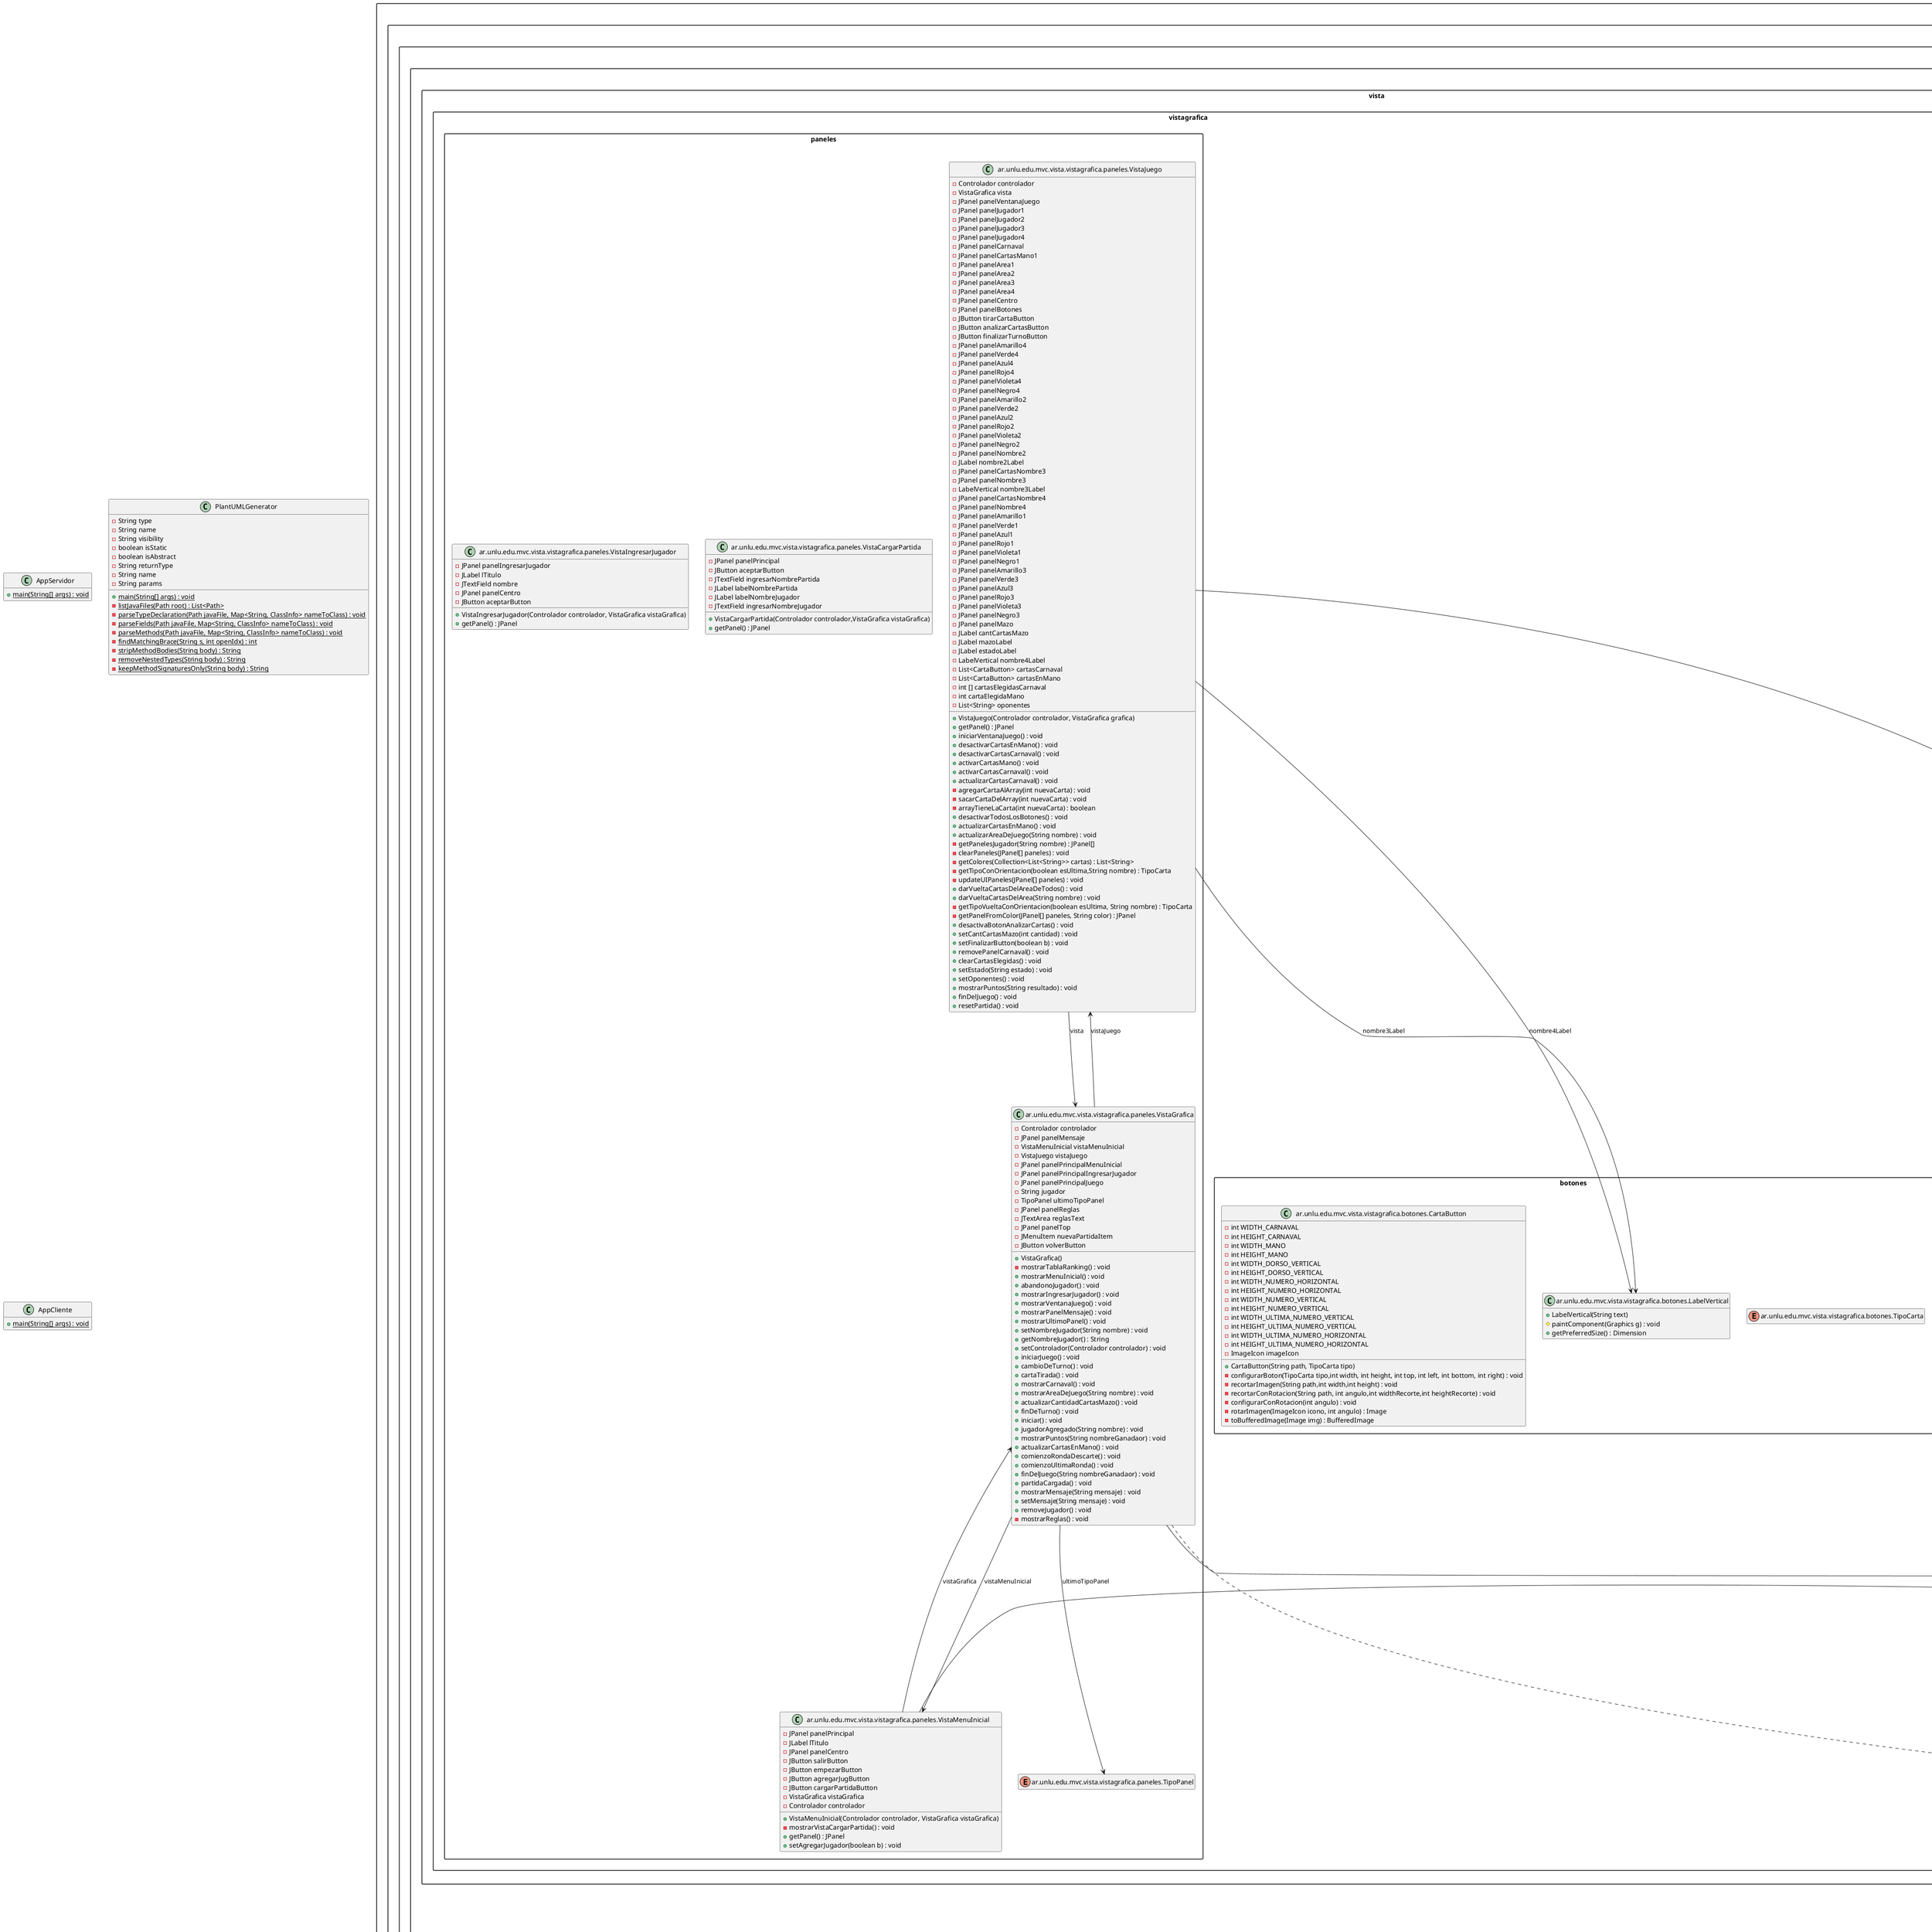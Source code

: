 @startuml
hide empty members
set namespaceSeparator .
skinparam packageStyle rectangle

class "AppServidor" as AppServidor {
  + main(String[] args) : void {static}
}
class "PlantUMLGenerator" as PlantUMLGenerator {
  - String type
  - String name
  - String visibility
  - boolean isStatic
  - boolean isAbstract
  - String returnType
  - String name
  - String params
  + main(String[] args) : void {static}
  - listJavaFiles(Path root) : List<Path> {static}
  - parseTypeDeclaration(Path javaFile, Map<String, ClassInfo> nameToClass) : void {static}
  - parseFields(Path javaFile, Map<String, ClassInfo> nameToClass) : void {static}
  - parseMethods(Path javaFile, Map<String, ClassInfo> nameToClass) : void {static}
  - findMatchingBrace(String s, int openIdx) : int {static}
  - stripMethodBodies(String body) : String {static}
  - removeNestedTypes(String body) : String {static}
  - keepMethodSignaturesOnly(String body) : String {static}
}
class "AppCliente" as AppCliente {
  + main(String[] args) : void {static}
}

package "ar.unlu.edu.mvc.modelo" {
class "ar.unlu.edu.mvc.modelo.Carta" as Carta {
  - int valor
  - Color color
  + Carta(int valor, Color color)
  + getValor() : int
  + getColor() : Color
  + equalsColor(Carta carta) : boolean
  + equals(Object o) : boolean
  + toString() : String
}
class "ar.unlu.edu.mvc.modelo.Serializador" as Serializador {
  - String nombreArchivo
  + Serializador(String nombreArchivo)
  + persistir(Object o) : void
  + recuperar() : Object
}
class "ar.unlu.edu.mvc.modelo.RondaDescarte" as RondaDescarte {
  - Jugador primerJugadorRonda
  - int contador
  + RondaDescarte(Queue<Jugador> jugadores, Carnaval carnaval, Mazo mazo,Juego juego)
  + tirarCarta(int cartaElegida) : void
  + finTurno() : void
  + esFinDeRonda() : boolean
}
class "ar.unlu.edu.mvc.modelo.AreaDeJuego" as AreaDeJuego {
  - Map<Color, List<Carta>> cartas
  - Map<Color, Integer> cartasBocaAbajo
  + AreaDeJuego()
  + agregarCarta(Carta carta) : void
  - agregarCartaBocaAbajo(Color color, int cantidad) : void
  + getCantidadDeCartasPorColor(Color color) : int
  + getTodasLasCartas() : Collection<List<Carta>>
  + getCantidadDeCartasTotales() : int
  + getCantidadCartasBocaArriba() : int
  + getCantidadCartasBocaAbajo() : int
  + tiene6colores() : boolean
  + ponerCartasBocaAbajo(Color color) : void
  + sumarValorDeCartas() : int
  + calcularPuntos() : int
  + listarCartasDadasVuelta() : List<String>
}
class "ar.unlu.edu.mvc.modelo.Ronda" as Ronda {
  - Carnaval carnaval
  - Mazo mazo
  - Jugador jugadorTurno
  - Queue<Jugador> jugadores
  - Juego juego
  - boolean tiroCarta
  - int[] indicesCartasElegidas
  - Carta cartaTirada
  - boolean agrego
  + Ronda(Queue<Jugador> jugadores, Carnaval carnaval, Mazo mazo, Juego juego)
  # cambiarTurno() : void
  + tirarCarta(int cartaElegida) : void
  + analizarCartasCarnaval(int[] cartasElegidas) : void
  + finTurno() : void
  + esFinDeRonda() : boolean
  + getJugadorTurno() : IJugador
}
class "ar.unlu.edu.mvc.modelo.Mazo" as Mazo {
  - Stack<Carta> cartas
  + Mazo()
  + sacarCarta() : Carta
  + getCartas() : Stack<Carta>
  + tieneCartas() : boolean
  + getCantidadCartas() : int
}
interface "ar.unlu.edu.mvc.modelo.IJugador" as IJugador {
  ~ getNombre() : String
  ~ getPuntos() : int
  ~ getVictorias() : int
}
class "ar.unlu.edu.mvc.modelo.TablaTop" as TablaTop {
  - long serialVersionUID
  - List<Jugador> jugadoresTabla
  + TablaTop()
  + agregarJugador(Jugador jugador) : void
  + getJugadorConMenosVictorias() : Jugador
  + getJugadores() : List<Jugador>
}
class "ar.unlu.edu.mvc.modelo.Carnaval" as Carnaval {
  - List<Carta> cartas
  + Carnaval()
  + getCartas() : List<Carta>
  + getUltimaCarta() : Carta
  + getCartas(int[] indices) : List<Carta>
  + agregarCarta(Carta carta) : void
  + sacarCarta(Carta carta) : void
  + salvarCartas(int valor) : List<Carta>
  + puedeAgarrarCarnaval(Carta carta) : boolean
  + agarroCartasSalvadasCarnaval(int valorCarta, int[] cartasElegidas) : boolean
  + faltaAgarrarCartas(Carta carta, int[] cartasElegidas) : boolean
}
class "ar.unlu.edu.mvc.modelo.Jugador" as Jugador {
  - String nombre
  - List<Carta> cartasEnMano
  - AreaDeJuego area
  - int puntos
  - int victorias
  + Jugador(String nombre)
  + getNombre() : String
  + getCantidadCartasEnArea() : int
  + getArea() : AreaDeJuego
  + getPuntos() : int
  + agarrarCarta(Carta carta) : void
  + descartarCarta(int indice) : Carta
  + quitarCarta(int indice) : void
  + elegirCarta(int indice) : Carta
  + agregarCartaAlAreaDeJuego(Carta carta) : void
  + sumarPuntos() : void
  + getCartas() : List<Carta>
  + getCartasArea() : Collection<List<Carta>>
  + sacarCartasEnMano() : List<Carta>
  + resetNuevoJuego() : void
  + sumarVictoria() : void
  + getVictorias() : int
  + equals(Object o) : boolean
  + listarCartasDadasVuelta() : List<String>
}
enum "ar.unlu.edu.mvc.modelo.Color" as Color {
}
enum "ar.unlu.edu.mvc.modelo.Evento" as Evento {
}
class "ar.unlu.edu.mvc.modelo.Juego" as Juego {
  - List<Jugador> jugadores
  - Carnaval carnaval
  - Mazo mazo
  - Ronda ronda
  - Evento ultimoEvento
  - TablaTop tablaTop
  + Juego()
  + getCantidadCartasMazo() : int
  + cargarPartida(String nombrePartida) : IJuego
  + guardarPartida(String nombrePartida) : void
  + getUltimoJugadorAgregado() : String
  + notificarUltimoEvento() : void
  + nuevaPartida() : void
  + listarCartasAreaDadasVuelta(String nombreJugador) : List<String>
  + getJugadoresTabla() : List<IJugador>
  + sacarJugador(String nombre, IObservadorRemoto o) : void
  + setUltimaRonda(Queue<Jugador> jugadores) : void
  + setRondaDescarte(Queue<Jugador>jugadores) : void
  - buscarJugador(String nombre) : Jugador
  + agregarJugador(String nombre) : void
  - repartirCartas() : void
  + empezarJuego() : void
  + tirarCarta(int cartaElegida) : void
  + analizarCartasCarnaval(int[] cartasElegidas) : void
  + finalizarTurno() : void
  + finJuego() : void
  - agregarCartasEnManoAlArea() : void
  - calcularPuntos() : void
  - evaluarAreaDeJuego() : void
  + definirGanador() : Jugador
  + sePuedeComenzar() : boolean
  + listarCartasArea(String nombreJugador) : Collection<List<String>>
  + listarJugadores() : List<IJugador>
  + getJugadorTurno() : IJugador
  + listarCartasCarnaval() : List<String>
  + listarCartasEnMano(String nombre) : List<String>
  + notificar(Evento evento) : void
  + getJugadores() : List<Jugador>
}
class "ar.unlu.edu.mvc.modelo.UltimaRonda" as UltimaRonda {
  - Jugador primerJugadorRonda
  + UltimaRonda(Queue<Jugador> jugadores, Carnaval carnaval, Mazo mazo, Juego juego)
  + finTurno() : void
  + esFinDeRonda() : boolean
}
}

package "ar.unlu.edu.mvc.controlador" {
class "ar.unlu.edu.mvc.controlador.Controlador" as Controlador {
  - IVista vista
  - String jugador
  - IJuego juego
  + Controlador(IVista vista)
  + setModeloRemoto(T t) : <T extends IObservableRemoto> void
  + actualizar(IObservableRemoto iObservableRemoto, Object o) : void
  - getUltimoJugadorAgregado() : String
  - getNombreGanadaor() : String
  + iniciar() : void
  + agregarJugador(String nombre) : void
  + isTurno() : boolean
  + empezarPartida() : void
  + listarCartasCarnaval() : List<String>
  + listarJugadores() : List<IJugador>
  + listarNombreJugadores() : List<String>
  + listarCartasEnMano() : List<String>
  + getNombreJugadorTurno() : String
  + jugarCarta(int cartaMano) : void
  + analizarCartasCarnaval(int [] elegidas) : void
  + listarCartasArea(String nombreJugador) : Collection<List<String>>
  + finalizarTurno() : void
  + getCantidadCartasMazo() : int
  + removeJugador(String jugador) : void
  + getNombreGanador() : String
  + cargarPartida(String nombrePartida,String nombreJugador) : void
  + nuevaPartida() : void
  + listarCartasAreaDadasVuelta(String nombreJugador) : List<String>
  + getJugadoresTabla() : List<IJugador>
}
}

package "ar.unlu.edu.mvc.exceptions" {
enum "ar.unlu.edu.mvc.exceptions.TipoException" as TipoException {
}
class "ar.unlu.edu.mvc.exceptions.JuegoException" as JuegoException {
  - TipoException tipo
  + JuegoException(String message , TipoException tipo)
  + getTipo() : TipoException
}
}

package "ar.unlu.edu.mvc.vista.vistagrafica.botones" {
enum "ar.unlu.edu.mvc.vista.vistagrafica.botones.TipoCarta" as TipoCarta {
}
class "ar.unlu.edu.mvc.vista.vistagrafica.botones.LabelVertical" as LabelVertical {
  + LabelVertical(String text)
  # paintComponent(Graphics g) : void
  + getPreferredSize() : Dimension
}
class "ar.unlu.edu.mvc.vista.vistagrafica.botones.CartaButton" as CartaButton {
  - int WIDTH_CARNAVAL
  - int HEIGHT_CARNAVAL
  - int WIDTH_MANO
  - int HEIGHT_MANO
  - int WIDTH_DORSO_VERTICAL
  - int HEIGHT_DORSO_VERTICAL
  - int WIDTH_NUMERO_HORIZONTAL
  - int HEIGHT_NUMERO_HORIZONTAL
  - int WIDTH_NUMERO_VERTICAL
  - int HEIGHT_NUMERO_VERTICAL
  - int WIDTH_ULTIMA_NUMERO_VERTICAL
  - int HEIGHT_ULTIMA_NUMERO_VERTICAL
  - int WIDTH_ULTIMA_NUMERO_HORIZONTAL
  - int HEIGHT_ULTIMA_NUMERO_HORIZONTAL
  - ImageIcon imageIcon
  + CartaButton(String path, TipoCarta tipo)
  - configurarBoton(TipoCarta tipo,int width, int height, int top, int left, int bottom, int right) : void
  - recortarImagen(String path,int width,int height) : void
  - recortarConRotacion(String path, int angulo,int widthRecorte,int heightRecorte) : void
  - configurarConRotacion(int angulo) : void
  - rotarImagen(ImageIcon icono, int angulo) : Image
  - toBufferedImage(Image img) : BufferedImage
}
}

package "ar.unlu.edu.mvc.vista.vistagrafica.paneles" {
class "ar.unlu.edu.mvc.vista.vistagrafica.paneles.VistaJuego" as VistaJuego {
  - Controlador controlador
  - VistaGrafica vista
  - JPanel panelVentanaJuego
  - JPanel panelJugador1
  - JPanel panelJugador2
  - JPanel panelJugador3
  - JPanel panelJugador4
  - JPanel panelCarnaval
  - JPanel panelCartasMano1
  - JPanel panelArea1
  - JPanel panelArea2
  - JPanel panelArea3
  - JPanel panelArea4
  - JPanel panelCentro
  - JPanel panelBotones
  - JButton tirarCartaButton
  - JButton analizarCartasButton
  - JButton finalizarTurnoButton
  - JPanel panelAmarillo4
  - JPanel panelVerde4
  - JPanel panelAzul4
  - JPanel panelRojo4
  - JPanel panelVioleta4
  - JPanel panelNegro4
  - JPanel panelAmarillo2
  - JPanel panelVerde2
  - JPanel panelAzul2
  - JPanel panelRojo2
  - JPanel panelVioleta2
  - JPanel panelNegro2
  - JPanel panelNombre2
  - JLabel nombre2Label
  - JPanel panelCartasNombre3
  - JPanel panelNombre3
  - LabelVertical nombre3Label
  - JPanel panelCartasNombre4
  - JPanel panelNombre4
  - JPanel panelAmarillo1
  - JPanel panelVerde1
  - JPanel panelAzul1
  - JPanel panelRojo1
  - JPanel panelVioleta1
  - JPanel panelNegro1
  - JPanel panelAmarillo3
  - JPanel panelVerde3
  - JPanel panelAzul3
  - JPanel panelRojo3
  - JPanel panelVioleta3
  - JPanel panelNegro3
  - JPanel panelMazo
  - JLabel cantCartasMazo
  - JLabel mazoLabel
  - JLabel estadoLabel
  - LabelVertical nombre4Label
  - List<CartaButton> cartasCarnaval
  - List<CartaButton> cartasEnMano
  - int [] cartasElegidasCarnaval
  - int cartaElegidaMano
  - List<String> oponentes
  + VistaJuego(Controlador controlador, VistaGrafica grafica)
  + getPanel() : JPanel
  + iniciarVentanaJuego() : void
  + desactivarCartasEnMano() : void
  + desactivarCartasCarnaval() : void
  + activarCartasMano() : void
  + activarCartasCarnaval() : void
  + actualizarCartasCarnaval() : void
  - agregarCartaAlArray(int nuevaCarta) : void
  - sacarCartaDelArray(int nuevaCarta) : void
  - arrayTieneLaCarta(int nuevaCarta) : boolean
  + desactivarTodosLosBotones() : void
  + actualizarCartasEnMano() : void
  + actualizarAreaDeJuego(String nombre) : void
  - getPanelesJugador(String nombre) : JPanel[]
  - clearPaneles(JPanel[] paneles) : void
  - getColores(Collection<List<String>> cartas) : List<String>
  - getTipoConOrientacion(boolean esUltima,String nombre) : TipoCarta
  - updateUIPaneles(JPanel[] paneles) : void
  + darVueltaCartasDelAreaDeTodos() : void
  + darVueltaCartasDelArea(String nombre) : void
  - getTipoVueltaConOrientacion(boolean esUltima, String nombre) : TipoCarta
  - getPanelFromColor(JPanel[] paneles, String color) : JPanel
  + desactivaBotonAnalizarCartas() : void
  + setCantCartasMazo(int cantidad) : void
  + setFinalizarButton(boolean b) : void
  + removePanelCarnaval() : void
  + clearCartasElegidas() : void
  + setEstado(String estado) : void
  + setOponentes() : void
  + mostrarPuntos(String resultado) : void
  + finDelJuego() : void
  + resetPartida() : void
}
class "ar.unlu.edu.mvc.vista.vistagrafica.paneles.VistaCargarPartida" as VistaCargarPartida {
  - JPanel panelPrincipal
  - JButton aceptarButton
  - JTextField ingresarNombrePartida
  - JLabel labelNombrePartida
  - JLabel labelNombreJugador
  - JTextField ingresarNombreJugador
  + VistaCargarPartida(Controlador controlador,VistaGrafica vistaGrafica)
  + getPanel() : JPanel
}
class "ar.unlu.edu.mvc.vista.vistagrafica.paneles.VistaGrafica" as VistaGrafica {
  - Controlador controlador
  - JPanel panelMensaje
  - VistaMenuInicial vistaMenuInicial
  - VistaJuego vistaJuego
  - JPanel panelPrincipalMenuInicial
  - JPanel panelPrincipalIngresarJugador
  - JPanel panelPrincipalJuego
  - String jugador
  - TipoPanel ultimoTipoPanel
  - JPanel panelReglas
  - JTextArea reglasText
  - JPanel panelTop
  - JMenuItem nuevaPartidaItem
  - JButton volverButton
  + VistaGrafica()
  - mostrarTablaRanking() : void
  + mostrarMenuInicial() : void
  + abandonoJugador() : void
  + mostrarIngresarJugador() : void
  + mostrarVentanaJuego() : void
  + mostrarPanelMensaje() : void
  + mostrarUltimoPanel() : void
  + setNombreJugador(String nombre) : void
  + getNombreJugador() : String
  + setControlador(Controlador controlador) : void
  + iniciarJuego() : void
  + cambioDeTurno() : void
  + cartaTirada() : void
  + mostrarCarnaval() : void
  + mostrarAreaDeJuego(String nombre) : void
  + actualizarCantidadCartasMazo() : void
  + finDeTurno() : void
  + iniciar() : void
  + jugadorAgregado(String nombre) : void
  + mostrarPuntos(String nombreGanadaor) : void
  + actualizarCartasEnMano() : void
  + comienzoRondaDescarte() : void
  + comienzoUltimaRonda() : void
  + finDelJuego(String nombreGanadaor) : void
  + partidaCargada() : void
  + mostrarMensaje(String mensaje) : void
  + setMensaje(String mensaje) : void
  + removeJugador() : void
  - mostrarReglas() : void
}
class "ar.unlu.edu.mvc.vista.vistagrafica.paneles.VistaIngresarJugador" as VistaIngresarJugador {
  - JPanel panelIngresarJugador
  - JLabel lTitulo
  - JTextField nombre
  - JPanel panelCentro
  - JButton aceptarButton
  + VistaIngresarJugador(Controlador controlador, VistaGrafica vistaGrafica)
  + getPanel() : JPanel
}
class "ar.unlu.edu.mvc.vista.vistagrafica.paneles.VistaMenuInicial" as VistaMenuInicial {
  - JPanel panelPrincipal
  - JLabel lTitulo
  - JPanel panelCentro
  - JButton salirButton
  - JButton empezarButton
  - JButton agregarJugButton
  - JButton cargarPartidaButton
  - VistaGrafica vistaGrafica
  - Controlador controlador
  + VistaMenuInicial(Controlador controlador, VistaGrafica vistaGrafica)
  - mostrarVistaCargarPartida() : void
  + getPanel() : JPanel
  + setAgregarJugador(boolean b) : void
}
enum "ar.unlu.edu.mvc.vista.vistagrafica.paneles.TipoPanel" as TipoPanel {
}
}

package "ar.unlu.edu.mvc.vista.vistaConsola" {
class "ar.unlu.edu.mvc.vista.vistaConsola.VistaConsola" as VistaConsola {
  - Controlador controlador
  - String jugador
  - List<String> oponentes
  - JPanel panelPrincipal
  - JScrollPane panelSalida
  - JTextArea areaSalida
  - JPanel panelEntradas
  - JTextField entradaField
  - ActionListener actionMenuInicial
  - ActionListener actionIngresarJugador
  - ActionListener actionElegirCartas
  - ActionListener actionTirarCarta
  + VistaConsola()
  - convertirCartasElegidasAInteger(String entrada) : void
  - convertirCartaElegidaAInteger(String entrada) : void
  + iniciar() : void
  + jugadorAgregado(String nombre) : void
  - sacarTodosLosAction() : void
  + mostrarPuntos(String nombreGanadaor) : void
  + actualizarCartasEnMano() : void
  + comienzoRondaDescarte() : void
  + comienzoUltimaRonda() : void
  + finDelJuego(String nombreGanadaor) : void
  + partidaCargada() : void
  + mostrarMenuInicial() : void
  + abandonoJugador() : void
  + menuInicial() : String
  - setActionMenuInicial() : void
  + setActionTirarCartaField() : void
  + setActionElegirCarta() : void
  + setControlador(Controlador controlador) : void
  + procesarComandos(String comando) : void
  - mostrarTabla(List<IJugador> jugadoresTabla) : void
  + mostrarMensaje(String mensaje) : void
  + iniciarJuego() : void
  + cambioDeTurno() : void
  + cartaTirada() : void
  + mostrarMesa() : void
  + mostrarComoJugar() : void
  + mostrarCarnaval() : void
  + mostrarAreaDeJuego(String nombre) : void
  + actualizarCantidadCartasMazo() : void
  + finDeTurno() : void
  + mostrarCartasEnMano() : void
  + mostrarArea(String jugador) : void
  + mostrarAreaOponentes() : void
  + cartasToString(List<String> cartas) : String
  - fromString(String input) : Comando
  - esComandoValido(String input) : boolean
  + activarEntrada() : void
  + desactivarEntrada() : void
  + mostrarReglas() : void
}
enum "ar.unlu.edu.mvc.vista.vistaConsola.Comando" as Comando {
}
}

package "ar.unlu.edu.mvc.vista" {
interface "ar.unlu.edu.mvc.vista.IVista" as IVista {
  ~ setControlador(Controlador controlador) : void
  ~ mostrarMensaje(String mensaje) : void
  ~ iniciarJuego() : void
  ~ cambioDeTurno() : void
  ~ cartaTirada() : void
  ~ mostrarCarnaval() : void
  ~ mostrarAreaDeJuego(String nombre) : void
  ~ actualizarCantidadCartasMazo() : void
  ~ finDeTurno() : void
  ~ iniciar() : void
  ~ jugadorAgregado(String jugador) : void
  ~ mostrarPuntos(String nombreGanadaor) : void
  ~ actualizarCartasEnMano() : void
  ~ comienzoRondaDescarte() : void
  ~ comienzoUltimaRonda() : void
  ~ finDelJuego(String nombreGanadaor) : void
  ~ partidaCargada() : void
  ~ mostrarMenuInicial() : void
  ~ abandonoJugador() : void
}
}

RondaDescarte --|> Ronda
VistaConsola ..|> IVista
Jugador ..|> IJugador
VistaGrafica ..|> IVista
UltimaRonda --|> Ronda
Carta --> Color : color
VistaJuego --> Controlador : controlador
VistaJuego --> VistaGrafica : vista
VistaJuego --> LabelVertical : nombre3Label
VistaJuego --> LabelVertical : nombre4Label
RondaDescarte --> Jugador : primerJugadorRonda
Ronda --> Carnaval : carnaval
Ronda --> Mazo : mazo
Ronda --> Jugador : jugadorTurno
Ronda --> Juego : juego
Ronda --> Carta : cartaTirada
Controlador --> IVista : vista
VistaConsola --> Controlador : controlador
Jugador --> AreaDeJuego : area
VistaGrafica --> Controlador : controlador
VistaGrafica --> VistaMenuInicial : vistaMenuInicial
VistaGrafica --> VistaJuego : vistaJuego
VistaGrafica --> TipoPanel : ultimoTipoPanel
VistaMenuInicial --> VistaGrafica : vistaGrafica
VistaMenuInicial --> Controlador : controlador
Juego --> Carnaval : carnaval
Juego --> Mazo : mazo
Juego --> Ronda : ronda
Juego --> Evento : ultimoEvento
Juego --> TablaTop : tablaTop
UltimaRonda --> Jugador : primerJugadorRonda
JuegoException --> TipoException : tipo

@enduml
